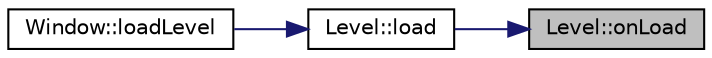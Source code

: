 digraph "Level::onLoad"
{
 // LATEX_PDF_SIZE
  edge [fontname="Helvetica",fontsize="10",labelfontname="Helvetica",labelfontsize="10"];
  node [fontname="Helvetica",fontsize="10",shape=record];
  rankdir="RL";
  Node1 [label="Level::onLoad",height=0.2,width=0.4,color="black", fillcolor="grey75", style="filled", fontcolor="black",tooltip="override to catch the load event"];
  Node1 -> Node2 [dir="back",color="midnightblue",fontsize="10",style="solid",fontname="Helvetica"];
  Node2 [label="Level::load",height=0.2,width=0.4,color="black", fillcolor="white", style="filled",URL="$class_level.html#ab213ddeeb92129f90837246605430254",tooltip="called by the engine to load the level"];
  Node2 -> Node3 [dir="back",color="midnightblue",fontsize="10",style="solid",fontname="Helvetica"];
  Node3 [label="Window::loadLevel",height=0.2,width=0.4,color="black", fillcolor="white", style="filled",URL="$class_window.html#a8268d08ff849509e5b782e7900be1b31",tooltip=" "];
}
